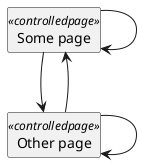 @startuml
hide circle
hide empty methods
hide empty attributes

class "Some page" as pg1 <<controlledpage>>
class "Other page" as pg2 <<controlledpage>>

pg1 --> pg2
pg2 --> pg1

pg1 --> pg1
pg2 --> pg2

@enduml
